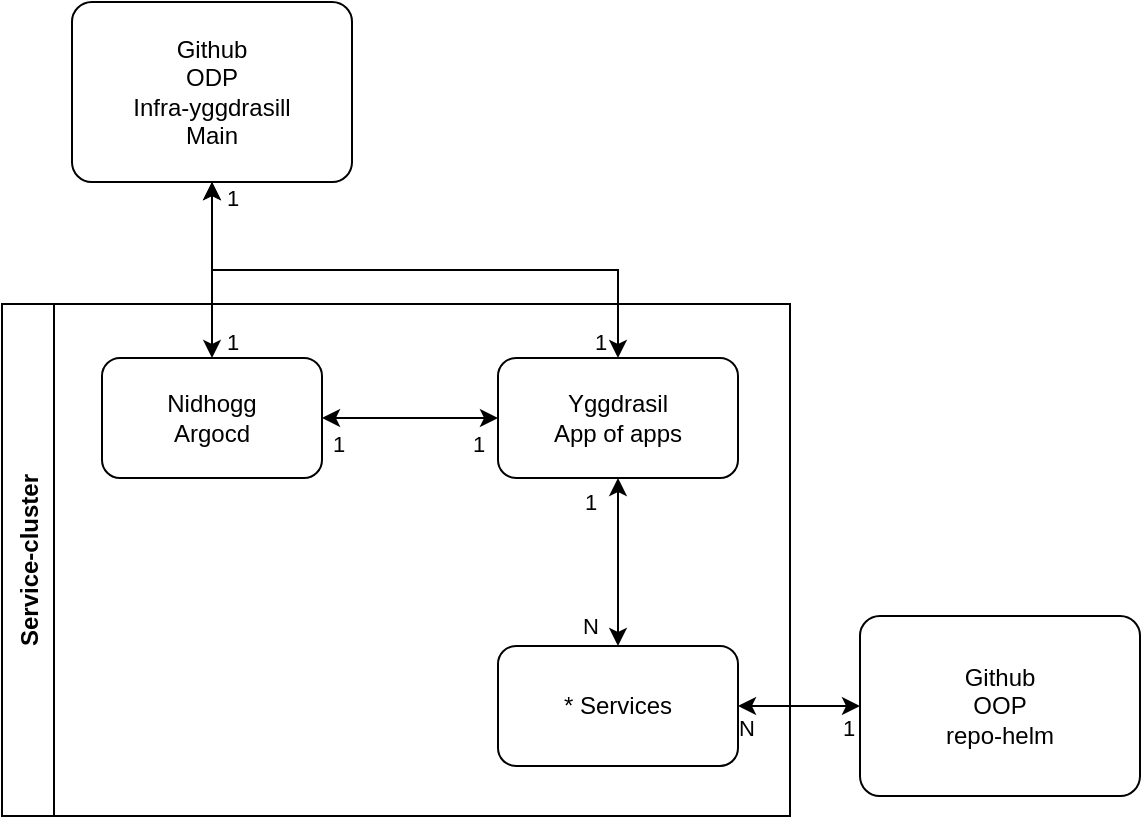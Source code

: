 <mxfile>
    <diagram id="PVtIMFSRZ2d8ftaa-ZnJ" name="Service-cluster">
        <mxGraphModel dx="1231" dy="677" grid="0" gridSize="10" guides="1" tooltips="1" connect="1" arrows="1" fold="1" page="1" pageScale="1" pageWidth="1654" pageHeight="1169" math="0" shadow="0">
            <root>
                <mxCell id="0"/>
                <mxCell id="1" style="locked=1;" parent="0"/>
                <mxCell id="83" value="Service-cluster" style="swimlane;horizontal=0;startSize=26;rounded=0;arcSize=11;" parent="1" vertex="1">
                    <mxGeometry x="126" y="240" width="394" height="256" as="geometry"/>
                </mxCell>
                <mxCell id="22" value="Untitled Layer" style="" parent="0"/>
                <mxCell id="57" style="edgeStyle=orthogonalEdgeStyle;rounded=0;orthogonalLoop=1;jettySize=auto;html=1;exitX=0;exitY=0.5;exitDx=0;exitDy=0;entryX=1;entryY=0.5;entryDx=0;entryDy=0;startArrow=classic;startFill=1;" parent="22" source="23" target="31" edge="1">
                    <mxGeometry relative="1" as="geometry"/>
                </mxCell>
                <mxCell id="77" value="N" style="edgeLabel;html=1;align=center;verticalAlign=middle;resizable=0;points=[];" parent="57" vertex="1" connectable="0">
                    <mxGeometry x="0.83" y="1" relative="1" as="geometry">
                        <mxPoint x="-1" y="10" as="offset"/>
                    </mxGeometry>
                </mxCell>
                <mxCell id="78" value="1" style="edgeLabel;html=1;align=center;verticalAlign=middle;resizable=0;points=[];" parent="57" vertex="1" connectable="0">
                    <mxGeometry x="-0.856" y="-2" relative="1" as="geometry">
                        <mxPoint x="-2" y="13" as="offset"/>
                    </mxGeometry>
                </mxCell>
                <mxCell id="23" value="Github&lt;br&gt;OOP&lt;br&gt;repo-helm" style="rounded=1;whiteSpace=wrap;html=1;arcSize=11;" parent="22" vertex="1">
                    <mxGeometry x="555" y="396" width="140" height="90" as="geometry"/>
                </mxCell>
                <mxCell id="24" value="Github&lt;br&gt;ODP&lt;br&gt;Infra-yggdrasill&lt;br&gt;Main" style="rounded=1;whiteSpace=wrap;html=1;arcSize=11;" parent="22" vertex="1">
                    <mxGeometry x="161" y="89" width="140" height="90" as="geometry"/>
                </mxCell>
                <mxCell id="25" value="Nidhogg&lt;br&gt;Argocd" style="rounded=1;whiteSpace=wrap;html=1;" parent="22" vertex="1">
                    <mxGeometry x="176" y="267" width="110" height="60" as="geometry"/>
                </mxCell>
                <mxCell id="26" style="edgeStyle=orthogonalEdgeStyle;rounded=0;orthogonalLoop=1;jettySize=auto;html=1;exitX=0.5;exitY=1;exitDx=0;exitDy=0;startArrow=classic;startFill=1;" parent="22" source="24" target="25" edge="1">
                    <mxGeometry relative="1" as="geometry"/>
                </mxCell>
                <mxCell id="79" value="1" style="edgeLabel;html=1;align=center;verticalAlign=middle;resizable=0;points=[];" parent="26" vertex="1" connectable="0">
                    <mxGeometry x="0.734" y="2" relative="1" as="geometry">
                        <mxPoint x="8" y="3" as="offset"/>
                    </mxGeometry>
                </mxCell>
                <mxCell id="56" style="edgeStyle=orthogonalEdgeStyle;rounded=0;orthogonalLoop=1;jettySize=auto;html=1;exitX=0.5;exitY=0;exitDx=0;exitDy=0;entryX=0.5;entryY=1;entryDx=0;entryDy=0;startArrow=classic;startFill=1;" parent="22" source="27" target="24" edge="1">
                    <mxGeometry relative="1" as="geometry"/>
                </mxCell>
                <mxCell id="80" value="1" style="edgeLabel;html=1;align=center;verticalAlign=middle;resizable=0;points=[];" parent="56" vertex="1" connectable="0">
                    <mxGeometry x="-0.943" relative="1" as="geometry">
                        <mxPoint x="-9" as="offset"/>
                    </mxGeometry>
                </mxCell>
                <mxCell id="81" value="1" style="edgeLabel;html=1;align=center;verticalAlign=middle;resizable=0;points=[];" parent="56" vertex="1" connectable="0">
                    <mxGeometry x="0.94" y="-2" relative="1" as="geometry">
                        <mxPoint x="8" y="-1" as="offset"/>
                    </mxGeometry>
                </mxCell>
                <mxCell id="27" value="Yggdrasil&lt;br&gt;App of apps" style="rounded=1;whiteSpace=wrap;html=1;" parent="22" vertex="1">
                    <mxGeometry x="374" y="267" width="120" height="60" as="geometry"/>
                </mxCell>
                <mxCell id="28" style="edgeStyle=orthogonalEdgeStyle;rounded=0;orthogonalLoop=1;jettySize=auto;html=1;exitX=1;exitY=0.5;exitDx=0;exitDy=0;entryX=0;entryY=0.5;entryDx=0;entryDy=0;startArrow=classic;startFill=1;" parent="22" source="25" target="27" edge="1">
                    <mxGeometry relative="1" as="geometry"/>
                </mxCell>
                <mxCell id="74" value="1" style="edgeLabel;html=1;align=center;verticalAlign=middle;resizable=0;points=[];" parent="28" vertex="1" connectable="0">
                    <mxGeometry x="-0.825" y="1" relative="1" as="geometry">
                        <mxPoint y="14" as="offset"/>
                    </mxGeometry>
                </mxCell>
                <mxCell id="75" value="1" style="edgeLabel;html=1;align=center;verticalAlign=middle;resizable=0;points=[];" parent="28" vertex="1" connectable="0">
                    <mxGeometry x="0.774" y="2" relative="1" as="geometry">
                        <mxPoint y="15" as="offset"/>
                    </mxGeometry>
                </mxCell>
                <mxCell id="51" style="edgeStyle=orthogonalEdgeStyle;rounded=0;orthogonalLoop=1;jettySize=auto;html=1;exitX=0.5;exitY=0;exitDx=0;exitDy=0;entryX=0.5;entryY=1;entryDx=0;entryDy=0;startArrow=classic;startFill=1;" parent="22" source="31" target="27" edge="1">
                    <mxGeometry relative="1" as="geometry">
                        <Array as="points"/>
                    </mxGeometry>
                </mxCell>
                <mxCell id="52" value="1" style="edgeLabel;html=1;align=center;verticalAlign=middle;resizable=0;points=[];" parent="51" vertex="1" connectable="0">
                    <mxGeometry x="0.747" y="2" relative="1" as="geometry">
                        <mxPoint x="-12" y="1" as="offset"/>
                    </mxGeometry>
                </mxCell>
                <mxCell id="53" value="N" style="edgeLabel;html=1;align=center;verticalAlign=middle;resizable=0;points=[];" parent="51" vertex="1" connectable="0">
                    <mxGeometry x="-0.868" y="-1" relative="1" as="geometry">
                        <mxPoint x="-15" y="-5" as="offset"/>
                    </mxGeometry>
                </mxCell>
                <mxCell id="31" value="* Services" style="rounded=1;whiteSpace=wrap;html=1;" parent="22" vertex="1">
                    <mxGeometry x="374" y="411" width="120" height="60" as="geometry"/>
                </mxCell>
            </root>
        </mxGraphModel>
    </diagram>
    <diagram name="Environment-cluster" id="_vx1tRXI8x21z-NarlQq">
        <mxGraphModel dx="1197" dy="677" grid="0" gridSize="10" guides="1" tooltips="1" connect="1" arrows="1" fold="1" page="1" pageScale="1" pageWidth="1654" pageHeight="1169" background="none" math="0" shadow="0">
            <root>
                <mxCell id="Ke6LJ-1d-b8HfqptMPUt-0"/>
                <mxCell id="Ke6LJ-1d-b8HfqptMPUt-1" style="locked=1;" parent="Ke6LJ-1d-b8HfqptMPUt-0"/>
                <mxCell id="Ke6LJ-1d-b8HfqptMPUt-2" value="Service-cluster" style="swimlane;horizontal=0;startSize=26;rounded=0;arcSize=11;" parent="Ke6LJ-1d-b8HfqptMPUt-1" vertex="1">
                    <mxGeometry x="545" y="212" width="405" height="221" as="geometry"/>
                </mxCell>
                <mxCell id="cOrPOYBAf4j3ii7hYCuP-1" value="Environment-cluster" style="swimlane;horizontal=0;" parent="Ke6LJ-1d-b8HfqptMPUt-1" vertex="1">
                    <mxGeometry x="545" y="569" width="600" height="407" as="geometry"/>
                </mxCell>
                <mxCell id="cOrPOYBAf4j3ii7hYCuP-4" value="Github" style="swimlane;horizontal=0;" parent="Ke6LJ-1d-b8HfqptMPUt-1" vertex="1">
                    <mxGeometry x="48" y="326" width="257" height="382" as="geometry"/>
                </mxCell>
                <mxCell id="Ke6LJ-1d-b8HfqptMPUt-3" value="service-cluster" style="locked=1;" parent="Ke6LJ-1d-b8HfqptMPUt-0"/>
                <mxCell id="cOrPOYBAf4j3ii7hYCuP-14" style="edgeStyle=orthogonalEdgeStyle;rounded=0;orthogonalLoop=1;jettySize=auto;html=1;exitX=0;exitY=0.5;exitDx=0;exitDy=0;entryX=1;entryY=0.5;entryDx=0;entryDy=0;startArrow=classic;startFill=1;" parent="Ke6LJ-1d-b8HfqptMPUt-3" source="Ke6LJ-1d-b8HfqptMPUt-9" target="cOrPOYBAf4j3ii7hYCuP-6" edge="1">
                    <mxGeometry relative="1" as="geometry">
                        <Array as="points">
                            <mxPoint x="358" y="372"/>
                            <mxPoint x="358" y="430"/>
                        </Array>
                    </mxGeometry>
                </mxCell>
                <mxCell id="Ke6LJ-1d-b8HfqptMPUt-9" value="Nidhogg&lt;br&gt;Argocd" style="rounded=1;whiteSpace=wrap;html=1;" parent="Ke6LJ-1d-b8HfqptMPUt-3" vertex="1">
                    <mxGeometry x="630" y="342" width="110" height="60" as="geometry"/>
                </mxCell>
                <mxCell id="Ke6LJ-1d-b8HfqptMPUt-15" value="Yggdrasil&lt;br&gt;App of apps" style="rounded=1;whiteSpace=wrap;html=1;" parent="Ke6LJ-1d-b8HfqptMPUt-3" vertex="1">
                    <mxGeometry x="789" y="342" width="120" height="60" as="geometry"/>
                </mxCell>
                <mxCell id="Ke6LJ-1d-b8HfqptMPUt-16" style="edgeStyle=orthogonalEdgeStyle;rounded=0;orthogonalLoop=1;jettySize=auto;html=1;exitX=1;exitY=0.5;exitDx=0;exitDy=0;entryX=0;entryY=0.5;entryDx=0;entryDy=0;startArrow=classic;startFill=1;" parent="Ke6LJ-1d-b8HfqptMPUt-3" source="Ke6LJ-1d-b8HfqptMPUt-9" target="Ke6LJ-1d-b8HfqptMPUt-15" edge="1">
                    <mxGeometry relative="1" as="geometry"/>
                </mxCell>
                <mxCell id="Ke6LJ-1d-b8HfqptMPUt-17" value="N" style="edgeLabel;html=1;align=center;verticalAlign=middle;resizable=0;points=[];" parent="Ke6LJ-1d-b8HfqptMPUt-16" vertex="1" connectable="0">
                    <mxGeometry x="-0.825" y="1" relative="1" as="geometry">
                        <mxPoint x="2" y="12" as="offset"/>
                    </mxGeometry>
                </mxCell>
                <mxCell id="Ke6LJ-1d-b8HfqptMPUt-18" value="1" style="edgeLabel;html=1;align=center;verticalAlign=middle;resizable=0;points=[];" parent="Ke6LJ-1d-b8HfqptMPUt-16" vertex="1" connectable="0">
                    <mxGeometry x="0.774" y="2" relative="1" as="geometry">
                        <mxPoint x="-1" y="14" as="offset"/>
                    </mxGeometry>
                </mxCell>
                <mxCell id="cOrPOYBAf4j3ii7hYCuP-15" style="edgeStyle=orthogonalEdgeStyle;rounded=0;orthogonalLoop=1;jettySize=auto;html=1;exitX=0;exitY=0.5;exitDx=0;exitDy=0;entryX=1;entryY=0.5;entryDx=0;entryDy=0;startArrow=classic;startFill=1;" parent="Ke6LJ-1d-b8HfqptMPUt-3" source="Ke6LJ-1d-b8HfqptMPUt-22" target="cOrPOYBAf4j3ii7hYCuP-5" edge="1">
                    <mxGeometry relative="1" as="geometry">
                        <Array as="points">
                            <mxPoint x="494" y="281"/>
                            <mxPoint x="494" y="597"/>
                        </Array>
                    </mxGeometry>
                </mxCell>
                <mxCell id="Ke6LJ-1d-b8HfqptMPUt-22" value="* Services" style="rounded=1;whiteSpace=wrap;html=1;" parent="Ke6LJ-1d-b8HfqptMPUt-3" vertex="1">
                    <mxGeometry x="630" y="251" width="110" height="60" as="geometry"/>
                </mxCell>
                <mxCell id="cOrPOYBAf4j3ii7hYCuP-17" style="edgeStyle=orthogonalEdgeStyle;rounded=0;orthogonalLoop=1;jettySize=auto;html=1;exitX=1;exitY=0.5;exitDx=0;exitDy=0;entryX=0.5;entryY=0;entryDx=0;entryDy=0;startArrow=classic;startFill=1;" parent="Ke6LJ-1d-b8HfqptMPUt-3" source="Ke6LJ-1d-b8HfqptMPUt-22" target="Ke6LJ-1d-b8HfqptMPUt-15" edge="1">
                    <mxGeometry relative="1" as="geometry">
                        <Array as="points"/>
                        <mxPoint x="722" y="324" as="sourcePoint"/>
                        <mxPoint x="907" y="265" as="targetPoint"/>
                    </mxGeometry>
                </mxCell>
                <mxCell id="cOrPOYBAf4j3ii7hYCuP-18" value="1" style="edgeLabel;html=1;align=center;verticalAlign=middle;resizable=0;points=[];" parent="cOrPOYBAf4j3ii7hYCuP-17" vertex="1" connectable="0">
                    <mxGeometry x="0.747" y="2" relative="1" as="geometry">
                        <mxPoint x="9" y="10" as="offset"/>
                    </mxGeometry>
                </mxCell>
                <mxCell id="cOrPOYBAf4j3ii7hYCuP-19" value="N" style="edgeLabel;html=1;align=center;verticalAlign=middle;resizable=0;points=[];" parent="cOrPOYBAf4j3ii7hYCuP-17" vertex="1" connectable="0">
                    <mxGeometry x="-0.868" y="-1" relative="1" as="geometry">
                        <mxPoint x="-5" y="9" as="offset"/>
                    </mxGeometry>
                </mxCell>
                <mxCell id="cOrPOYBAf4j3ii7hYCuP-2" value="github" style="locked=1;" parent="Ke6LJ-1d-b8HfqptMPUt-0"/>
                <mxCell id="cOrPOYBAf4j3ii7hYCuP-5" value="Github&lt;br&gt;OOP&lt;br&gt;Repo-helm" style="rounded=1;whiteSpace=wrap;html=1;arcSize=11;" parent="cOrPOYBAf4j3ii7hYCuP-2" vertex="1">
                    <mxGeometry x="120" y="552" width="140" height="90" as="geometry"/>
                </mxCell>
                <mxCell id="cOrPOYBAf4j3ii7hYCuP-6" value="Github&lt;br&gt;ODP&lt;br&gt;Infra-yggdrasill&lt;br&gt;Main" style="rounded=1;whiteSpace=wrap;html=1;arcSize=11;" parent="cOrPOYBAf4j3ii7hYCuP-2" vertex="1">
                    <mxGeometry x="118" y="385" width="140" height="90" as="geometry"/>
                </mxCell>
                <mxCell id="cOrPOYBAf4j3ii7hYCuP-25" value="Environment-cluster" style="" parent="Ke6LJ-1d-b8HfqptMPUt-0"/>
                <mxCell id="cOrPOYBAf4j3ii7hYCuP-27" style="edgeStyle=orthogonalEdgeStyle;rounded=0;orthogonalLoop=1;jettySize=auto;html=1;exitX=0.5;exitY=0;exitDx=0;exitDy=0;entryX=0.5;entryY=1;entryDx=0;entryDy=0;startArrow=classic;startFill=1;" parent="cOrPOYBAf4j3ii7hYCuP-25" source="cOrPOYBAf4j3ii7hYCuP-26" target="Ke6LJ-1d-b8HfqptMPUt-15" edge="1">
                    <mxGeometry relative="1" as="geometry"/>
                </mxCell>
                <mxCell id="cOrPOYBAf4j3ii7hYCuP-3" value="N" style="edgeLabel;html=1;align=center;verticalAlign=middle;resizable=0;points=[];" vertex="1" connectable="0" parent="cOrPOYBAf4j3ii7hYCuP-27">
                    <mxGeometry x="0.902" y="-1" relative="1" as="geometry">
                        <mxPoint x="14" as="offset"/>
                    </mxGeometry>
                </mxCell>
                <mxCell id="cOrPOYBAf4j3ii7hYCuP-7" value="1" style="edgeLabel;html=1;align=center;verticalAlign=middle;resizable=0;points=[];" vertex="1" connectable="0" parent="cOrPOYBAf4j3ii7hYCuP-27">
                    <mxGeometry x="-0.934" relative="1" as="geometry">
                        <mxPoint x="15" as="offset"/>
                    </mxGeometry>
                </mxCell>
                <mxCell id="cOrPOYBAf4j3ii7hYCuP-26" value="Yggdrasil&lt;br&gt;App of apps" style="rounded=1;whiteSpace=wrap;html=1;" parent="cOrPOYBAf4j3ii7hYCuP-25" vertex="1">
                    <mxGeometry x="630" y="609" width="110" height="60" as="geometry"/>
                </mxCell>
            </root>
        </mxGraphModel>
    </diagram>
    <diagram id="zLysUk2TFDXjCqPmHFiL" name="Yggdrasil">
        <mxGraphModel dx="1231" dy="677" grid="1" gridSize="10" guides="1" tooltips="1" connect="1" arrows="1" fold="1" page="1" pageScale="1" pageWidth="1654" pageHeight="1169" math="0" shadow="0">
            <root>
                <mxCell id="-FZWjLYzuK2Z7sMCpY_u-0"/>
                <mxCell id="-FZWjLYzuK2Z7sMCpY_u-1" style="locked=1;" parent="-FZWjLYzuK2Z7sMCpY_u-0"/>
                <mxCell id="-FZWjLYzuK2Z7sMCpY_u-5" value="Yggdrasil" style="swimlane;startSize=40;" parent="-FZWjLYzuK2Z7sMCpY_u-1" vertex="1">
                    <mxGeometry x="20" y="20" width="1600" height="980" as="geometry"/>
                </mxCell>
                <mxCell id="-FZWjLYzuK2Z7sMCpY_u-112" value="Application" style="swimlane;" parent="-FZWjLYzuK2Z7sMCpY_u-5" vertex="1">
                    <mxGeometry x="40" y="255" width="720" height="620" as="geometry"/>
                </mxCell>
                <mxCell id="-FZWjLYzuK2Z7sMCpY_u-29" value="Untitled Layer" style="" parent="-FZWjLYzuK2Z7sMCpY_u-0"/>
                <mxCell id="-FZWjLYzuK2Z7sMCpY_u-30" value="Config.yaml" style="swimlane;fontStyle=0;childLayout=stackLayout;horizontal=1;startSize=26;horizontalStack=0;resizeParent=1;resizeParentMax=0;resizeLast=0;collapsible=1;marginBottom=0;" parent="-FZWjLYzuK2Z7sMCpY_u-29" vertex="1">
                    <mxGeometry x="820" y="90" width="250" height="156" as="geometry">
                        <mxRectangle x="270" y="70" width="100" height="26" as="alternateBounds"/>
                    </mxGeometry>
                </mxCell>
                <mxCell id="-FZWjLYzuK2Z7sMCpY_u-31" value="Name&#10;" style="text;strokeColor=none;fillColor=none;align=left;verticalAlign=top;spacingLeft=4;spacingRight=4;overflow=hidden;rotatable=0;points=[[0,0.5],[1,0.5]];portConstraint=eastwest;" parent="-FZWjLYzuK2Z7sMCpY_u-30" vertex="1">
                    <mxGeometry y="26" width="250" height="26" as="geometry"/>
                </mxCell>
                <mxCell id="-FZWjLYzuK2Z7sMCpY_u-32" value="Namespace" style="text;strokeColor=none;fillColor=none;align=left;verticalAlign=top;spacingLeft=4;spacingRight=4;overflow=hidden;rotatable=0;points=[[0,0.5],[1,0.5]];portConstraint=eastwest;" parent="-FZWjLYzuK2Z7sMCpY_u-30" vertex="1">
                    <mxGeometry y="52" width="250" height="26" as="geometry"/>
                </mxCell>
                <mxCell id="-FZWjLYzuK2Z7sMCpY_u-33" value="Description" style="text;strokeColor=none;fillColor=none;align=left;verticalAlign=top;spacingLeft=4;spacingRight=4;overflow=hidden;rotatable=0;points=[[0,0.5],[1,0.5]];portConstraint=eastwest;" parent="-FZWjLYzuK2Z7sMCpY_u-30" vertex="1">
                    <mxGeometry y="78" width="250" height="26" as="geometry"/>
                </mxCell>
                <mxCell id="-FZWjLYzuK2Z7sMCpY_u-34" value="Project" style="text;strokeColor=none;fillColor=none;align=left;verticalAlign=top;spacingLeft=4;spacingRight=4;overflow=hidden;rotatable=0;points=[[0,0.5],[1,0.5]];portConstraint=eastwest;" parent="-FZWjLYzuK2Z7sMCpY_u-30" vertex="1">
                    <mxGeometry y="104" width="250" height="26" as="geometry"/>
                </mxCell>
                <mxCell id="-FZWjLYzuK2Z7sMCpY_u-35" value="Apps: List&lt;Application&gt;" style="text;strokeColor=none;fillColor=none;align=left;verticalAlign=top;spacingLeft=4;spacingRight=4;overflow=hidden;rotatable=0;points=[[0,0.5],[1,0.5]];portConstraint=eastwest;" parent="-FZWjLYzuK2Z7sMCpY_u-30" vertex="1">
                    <mxGeometry y="130" width="250" height="26" as="geometry"/>
                </mxCell>
                <mxCell id="-FZWjLYzuK2Z7sMCpY_u-36" value="Application" style="swimlane;fontStyle=0;childLayout=stackLayout;horizontal=1;startSize=26;horizontalStack=0;resizeParent=1;resizeParentMax=0;resizeLast=0;collapsible=1;marginBottom=0;" parent="-FZWjLYzuK2Z7sMCpY_u-29" vertex="1">
                    <mxGeometry x="240" y="380" width="200" height="104" as="geometry"/>
                </mxCell>
                <mxCell id="-FZWjLYzuK2Z7sMCpY_u-37" value="Name" style="text;strokeColor=none;fillColor=none;align=left;verticalAlign=top;spacingLeft=4;spacingRight=4;overflow=hidden;rotatable=0;points=[[0,0.5],[1,0.5]];portConstraint=eastwest;" parent="-FZWjLYzuK2Z7sMCpY_u-36" vertex="1">
                    <mxGeometry y="26" width="200" height="26" as="geometry"/>
                </mxCell>
                <mxCell id="-FZWjLYzuK2Z7sMCpY_u-38" value="Source: Obj&lt;Source&gt;" style="text;strokeColor=none;fillColor=none;align=left;verticalAlign=top;spacingLeft=4;spacingRight=4;overflow=hidden;rotatable=0;points=[[0,0.5],[1,0.5]];portConstraint=eastwest;" parent="-FZWjLYzuK2Z7sMCpY_u-36" vertex="1">
                    <mxGeometry y="52" width="200" height="26" as="geometry"/>
                </mxCell>
                <mxCell id="-FZWjLYzuK2Z7sMCpY_u-43" value="ingressRoute: Obj&lt;IngressRoute&gt;" style="text;strokeColor=none;fillColor=none;align=left;verticalAlign=top;spacingLeft=4;spacingRight=4;overflow=hidden;rotatable=0;points=[[0,0.5],[1,0.5]];portConstraint=eastwest;" parent="-FZWjLYzuK2Z7sMCpY_u-36" vertex="1">
                    <mxGeometry y="78" width="200" height="26" as="geometry"/>
                </mxCell>
                <mxCell id="-FZWjLYzuK2Z7sMCpY_u-40" style="edgeStyle=orthogonalEdgeStyle;rounded=0;orthogonalLoop=1;jettySize=auto;html=1;exitX=0;exitY=0.5;exitDx=0;exitDy=0;entryX=0.5;entryY=0;entryDx=0;entryDy=0;startArrow=none;startFill=0;" parent="-FZWjLYzuK2Z7sMCpY_u-29" source="-FZWjLYzuK2Z7sMCpY_u-35" target="-FZWjLYzuK2Z7sMCpY_u-36" edge="1">
                    <mxGeometry relative="1" as="geometry"/>
                </mxCell>
                <mxCell id="-FZWjLYzuK2Z7sMCpY_u-41" value="1" style="edgeLabel;html=1;align=center;verticalAlign=middle;resizable=0;points=[];" parent="-FZWjLYzuK2Z7sMCpY_u-40" vertex="1" connectable="0">
                    <mxGeometry x="-0.922" relative="1" as="geometry">
                        <mxPoint as="offset"/>
                    </mxGeometry>
                </mxCell>
                <mxCell id="-FZWjLYzuK2Z7sMCpY_u-42" value="N" style="edgeLabel;html=1;align=center;verticalAlign=middle;resizable=0;points=[];" parent="-FZWjLYzuK2Z7sMCpY_u-40" vertex="1" connectable="0">
                    <mxGeometry x="0.917" relative="1" as="geometry">
                        <mxPoint x="10" y="-2" as="offset"/>
                    </mxGeometry>
                </mxCell>
                <mxCell id="-FZWjLYzuK2Z7sMCpY_u-44" value="Source" style="swimlane;fontStyle=0;childLayout=stackLayout;horizontal=1;startSize=26;horizontalStack=0;resizeParent=1;resizeParentMax=0;resizeLast=0;collapsible=1;marginBottom=0;" parent="-FZWjLYzuK2Z7sMCpY_u-29" vertex="1">
                    <mxGeometry x="90" y="432" width="110" height="156" as="geometry"/>
                </mxCell>
                <mxCell id="-FZWjLYzuK2Z7sMCpY_u-45" value="RepoURL" style="text;strokeColor=none;fillColor=none;align=left;verticalAlign=top;spacingLeft=4;spacingRight=4;overflow=hidden;rotatable=0;points=[[0,0.5],[1,0.5]];portConstraint=eastwest;" parent="-FZWjLYzuK2Z7sMCpY_u-44" vertex="1">
                    <mxGeometry y="26" width="110" height="26" as="geometry"/>
                </mxCell>
                <mxCell id="-FZWjLYzuK2Z7sMCpY_u-46" value="TargetRevision" style="text;strokeColor=none;fillColor=none;align=left;verticalAlign=top;spacingLeft=4;spacingRight=4;overflow=hidden;rotatable=0;points=[[0,0.5],[1,0.5]];portConstraint=eastwest;" parent="-FZWjLYzuK2Z7sMCpY_u-44" vertex="1">
                    <mxGeometry y="52" width="110" height="26" as="geometry"/>
                </mxCell>
                <mxCell id="-FZWjLYzuK2Z7sMCpY_u-47" value="Path" style="text;strokeColor=none;fillColor=none;align=left;verticalAlign=top;spacingLeft=4;spacingRight=4;overflow=hidden;rotatable=0;points=[[0,0.5],[1,0.5]];portConstraint=eastwest;" parent="-FZWjLYzuK2Z7sMCpY_u-44" vertex="1">
                    <mxGeometry y="78" width="110" height="26" as="geometry"/>
                </mxCell>
                <mxCell id="-FZWjLYzuK2Z7sMCpY_u-49" value="Chart" style="text;strokeColor=none;fillColor=none;align=left;verticalAlign=top;spacingLeft=4;spacingRight=4;overflow=hidden;rotatable=0;points=[[0,0.5],[1,0.5]];portConstraint=eastwest;" parent="-FZWjLYzuK2Z7sMCpY_u-44" vertex="1">
                    <mxGeometry y="104" width="110" height="26" as="geometry"/>
                </mxCell>
                <mxCell id="-FZWjLYzuK2Z7sMCpY_u-48" value="ValuesFile" style="text;strokeColor=none;fillColor=none;align=left;verticalAlign=top;spacingLeft=4;spacingRight=4;overflow=hidden;rotatable=0;points=[[0,0.5],[1,0.5]];portConstraint=eastwest;" parent="-FZWjLYzuK2Z7sMCpY_u-44" vertex="1">
                    <mxGeometry y="130" width="110" height="26" as="geometry"/>
                </mxCell>
                <mxCell id="-FZWjLYzuK2Z7sMCpY_u-51" style="edgeStyle=orthogonalEdgeStyle;rounded=0;orthogonalLoop=1;jettySize=auto;html=1;exitX=0;exitY=0.5;exitDx=0;exitDy=0;entryX=1.012;entryY=0.088;entryDx=0;entryDy=0;startArrow=none;startFill=0;entryPerimeter=0;" parent="-FZWjLYzuK2Z7sMCpY_u-29" source="-FZWjLYzuK2Z7sMCpY_u-38" target="-FZWjLYzuK2Z7sMCpY_u-44" edge="1">
                    <mxGeometry relative="1" as="geometry"/>
                </mxCell>
                <mxCell id="-FZWjLYzuK2Z7sMCpY_u-52" value="1" style="edgeLabel;html=1;align=center;verticalAlign=middle;resizable=0;points=[];" parent="-FZWjLYzuK2Z7sMCpY_u-51" vertex="1" connectable="0">
                    <mxGeometry x="-0.934" y="1" relative="1" as="geometry">
                        <mxPoint as="offset"/>
                    </mxGeometry>
                </mxCell>
                <mxCell id="-FZWjLYzuK2Z7sMCpY_u-53" value="1" style="edgeLabel;html=1;align=center;verticalAlign=middle;resizable=0;points=[];" parent="-FZWjLYzuK2Z7sMCpY_u-51" vertex="1" connectable="0">
                    <mxGeometry x="0.808" relative="1" as="geometry">
                        <mxPoint as="offset"/>
                    </mxGeometry>
                </mxCell>
                <mxCell id="-FZWjLYzuK2Z7sMCpY_u-54" value="IngressRoute" style="swimlane;fontStyle=0;childLayout=stackLayout;horizontal=1;startSize=26;horizontalStack=0;resizeParent=1;resizeParentMax=0;resizeLast=0;collapsible=1;marginBottom=0;" parent="-FZWjLYzuK2Z7sMCpY_u-29" vertex="1">
                    <mxGeometry x="280" y="626.86" width="210" height="156" as="geometry"/>
                </mxCell>
                <mxCell id="-FZWjLYzuK2Z7sMCpY_u-55" value="entryPoints: List&lt;String&gt;" style="text;strokeColor=none;fillColor=none;align=left;verticalAlign=top;spacingLeft=4;spacingRight=4;overflow=hidden;rotatable=0;points=[[0,0.5],[1,0.5]];portConstraint=eastwest;" parent="-FZWjLYzuK2Z7sMCpY_u-54" vertex="1">
                    <mxGeometry y="26" width="210" height="26" as="geometry"/>
                </mxCell>
                <mxCell id="-FZWjLYzuK2Z7sMCpY_u-56" value="host: String" style="text;strokeColor=none;fillColor=none;align=left;verticalAlign=top;spacingLeft=4;spacingRight=4;overflow=hidden;rotatable=0;points=[[0,0.5],[1,0.5]];portConstraint=eastwest;" parent="-FZWjLYzuK2Z7sMCpY_u-54" vertex="1">
                    <mxGeometry y="52" width="210" height="26" as="geometry"/>
                </mxCell>
                <mxCell id="-FZWjLYzuK2Z7sMCpY_u-57" value="routes: List&lt;Rule&gt;" style="text;strokeColor=none;fillColor=none;align=left;verticalAlign=top;spacingLeft=4;spacingRight=4;overflow=hidden;rotatable=0;points=[[0,0.5],[1,0.5]];portConstraint=eastwest;" parent="-FZWjLYzuK2Z7sMCpY_u-54" vertex="1">
                    <mxGeometry y="78" width="210" height="26" as="geometry"/>
                </mxCell>
                <mxCell id="-FZWjLYzuK2Z7sMCpY_u-58" value="middlewares: List&lt;Middleware&gt;" style="text;strokeColor=none;fillColor=none;align=left;verticalAlign=top;spacingLeft=4;spacingRight=4;overflow=hidden;rotatable=0;points=[[0,0.5],[1,0.5]];portConstraint=eastwest;" parent="-FZWjLYzuK2Z7sMCpY_u-54" vertex="1">
                    <mxGeometry y="104" width="210" height="26" as="geometry"/>
                </mxCell>
                <mxCell id="-FZWjLYzuK2Z7sMCpY_u-59" value="certificate: Obj&lt;Certificate&gt;" style="text;strokeColor=none;fillColor=none;align=left;verticalAlign=top;spacingLeft=4;spacingRight=4;overflow=hidden;rotatable=0;points=[[0,0.5],[1,0.5]];portConstraint=eastwest;" parent="-FZWjLYzuK2Z7sMCpY_u-54" vertex="1">
                    <mxGeometry y="130" width="210" height="26" as="geometry"/>
                </mxCell>
                <mxCell id="-FZWjLYzuK2Z7sMCpY_u-60" style="edgeStyle=orthogonalEdgeStyle;rounded=0;orthogonalLoop=1;jettySize=auto;html=1;exitX=1;exitY=0.5;exitDx=0;exitDy=0;entryX=0.5;entryY=0;entryDx=0;entryDy=0;startArrow=none;startFill=0;" parent="-FZWjLYzuK2Z7sMCpY_u-29" source="-FZWjLYzuK2Z7sMCpY_u-43" target="-FZWjLYzuK2Z7sMCpY_u-54" edge="1">
                    <mxGeometry relative="1" as="geometry"/>
                </mxCell>
                <mxCell id="-FZWjLYzuK2Z7sMCpY_u-61" value="1" style="edgeLabel;html=1;align=center;verticalAlign=middle;resizable=0;points=[];" parent="-FZWjLYzuK2Z7sMCpY_u-60" vertex="1" connectable="0">
                    <mxGeometry x="-0.881" y="-1" relative="1" as="geometry">
                        <mxPoint as="offset"/>
                    </mxGeometry>
                </mxCell>
                <mxCell id="-FZWjLYzuK2Z7sMCpY_u-62" value="1" style="edgeLabel;html=1;align=center;verticalAlign=middle;resizable=0;points=[];" parent="-FZWjLYzuK2Z7sMCpY_u-60" vertex="1" connectable="0">
                    <mxGeometry x="0.851" y="2" relative="1" as="geometry">
                        <mxPoint x="3" as="offset"/>
                    </mxGeometry>
                </mxCell>
                <mxCell id="-FZWjLYzuK2Z7sMCpY_u-63" value="Certificate" style="swimlane;fontStyle=0;childLayout=stackLayout;horizontal=1;startSize=26;horizontalStack=0;resizeParent=1;resizeParentMax=0;resizeLast=0;collapsible=1;marginBottom=0;" parent="-FZWjLYzuK2Z7sMCpY_u-29" vertex="1">
                    <mxGeometry x="105" y="756.86" width="110" height="52" as="geometry"/>
                </mxCell>
                <mxCell id="-FZWjLYzuK2Z7sMCpY_u-64" value="enabled: Bool" style="text;strokeColor=none;fillColor=none;align=left;verticalAlign=top;spacingLeft=4;spacingRight=4;overflow=hidden;rotatable=0;points=[[0,0.5],[1,0.5]];portConstraint=eastwest;" parent="-FZWjLYzuK2Z7sMCpY_u-63" vertex="1">
                    <mxGeometry y="26" width="110" height="26" as="geometry"/>
                </mxCell>
                <mxCell id="-FZWjLYzuK2Z7sMCpY_u-70" style="edgeStyle=orthogonalEdgeStyle;rounded=0;orthogonalLoop=1;jettySize=auto;html=1;exitX=0;exitY=0.5;exitDx=0;exitDy=0;entryX=1;entryY=0.25;entryDx=0;entryDy=0;startArrow=none;startFill=0;" parent="-FZWjLYzuK2Z7sMCpY_u-29" source="-FZWjLYzuK2Z7sMCpY_u-59" target="-FZWjLYzuK2Z7sMCpY_u-63" edge="1">
                    <mxGeometry relative="1" as="geometry"/>
                </mxCell>
                <mxCell id="-FZWjLYzuK2Z7sMCpY_u-104" value="1" style="edgeLabel;html=1;align=center;verticalAlign=middle;resizable=0;points=[];" parent="-FZWjLYzuK2Z7sMCpY_u-70" vertex="1" connectable="0">
                    <mxGeometry x="0.656" y="-1" relative="1" as="geometry">
                        <mxPoint y="14" as="offset"/>
                    </mxGeometry>
                </mxCell>
                <mxCell id="-FZWjLYzuK2Z7sMCpY_u-71" value="Middleware" style="swimlane;fontStyle=0;childLayout=stackLayout;horizontal=1;startSize=26;horizontalStack=0;resizeParent=1;resizeParentMax=0;resizeLast=0;collapsible=1;marginBottom=0;" parent="-FZWjLYzuK2Z7sMCpY_u-29" vertex="1">
                    <mxGeometry x="90" y="665.86" width="140" height="78" as="geometry"/>
                </mxCell>
                <mxCell id="-FZWjLYzuK2Z7sMCpY_u-72" value="name: String" style="text;strokeColor=none;fillColor=none;align=left;verticalAlign=top;spacingLeft=4;spacingRight=4;overflow=hidden;rotatable=0;points=[[0,0.5],[1,0.5]];portConstraint=eastwest;" parent="-FZWjLYzuK2Z7sMCpY_u-71" vertex="1">
                    <mxGeometry y="26" width="140" height="26" as="geometry"/>
                </mxCell>
                <mxCell id="-FZWjLYzuK2Z7sMCpY_u-73" value="spec: Obj&lt;IMiddleware&gt;" style="text;strokeColor=none;fillColor=none;align=left;verticalAlign=top;spacingLeft=4;spacingRight=4;overflow=hidden;rotatable=0;points=[[0,0.5],[1,0.5]];portConstraint=eastwest;" parent="-FZWjLYzuK2Z7sMCpY_u-71" vertex="1">
                    <mxGeometry y="52" width="140" height="26" as="geometry"/>
                </mxCell>
                <mxCell id="-FZWjLYzuK2Z7sMCpY_u-78" value="Rule" style="swimlane;fontStyle=0;childLayout=stackLayout;horizontal=1;startSize=26;horizontalStack=0;resizeParent=1;resizeParentMax=0;resizeLast=0;collapsible=1;marginBottom=0;" parent="-FZWjLYzuK2Z7sMCpY_u-29" vertex="1">
                    <mxGeometry x="530" y="620" width="200" height="130" as="geometry"/>
                </mxCell>
                <mxCell id="-FZWjLYzuK2Z7sMCpY_u-79" value="kind: Rule" style="text;strokeColor=none;fillColor=none;align=left;verticalAlign=top;spacingLeft=4;spacingRight=4;overflow=hidden;rotatable=0;points=[[0,0.5],[1,0.5]];portConstraint=eastwest;" parent="-FZWjLYzuK2Z7sMCpY_u-78" vertex="1">
                    <mxGeometry y="26" width="200" height="26" as="geometry"/>
                </mxCell>
                <mxCell id="-FZWjLYzuK2Z7sMCpY_u-80" value="match: String" style="text;strokeColor=none;fillColor=none;align=left;verticalAlign=top;spacingLeft=4;spacingRight=4;overflow=hidden;rotatable=0;points=[[0,0.5],[1,0.5]];portConstraint=eastwest;" parent="-FZWjLYzuK2Z7sMCpY_u-78" vertex="1">
                    <mxGeometry y="52" width="200" height="26" as="geometry"/>
                </mxCell>
                <mxCell id="-FZWjLYzuK2Z7sMCpY_u-81" value="service: List&lt;Service&gt;" style="text;strokeColor=none;fillColor=none;align=left;verticalAlign=top;spacingLeft=4;spacingRight=4;overflow=hidden;rotatable=0;points=[[0,0.5],[1,0.5]];portConstraint=eastwest;" parent="-FZWjLYzuK2Z7sMCpY_u-78" vertex="1">
                    <mxGeometry y="78" width="200" height="26" as="geometry"/>
                </mxCell>
                <mxCell id="-FZWjLYzuK2Z7sMCpY_u-82" value="middelware: List&lt;MiddlewareRef&gt;" style="text;strokeColor=none;fillColor=none;align=left;verticalAlign=top;spacingLeft=4;spacingRight=4;overflow=hidden;rotatable=0;points=[[0,0.5],[1,0.5]];portConstraint=eastwest;" parent="-FZWjLYzuK2Z7sMCpY_u-78" vertex="1">
                    <mxGeometry y="104" width="200" height="26" as="geometry"/>
                </mxCell>
                <mxCell id="-FZWjLYzuK2Z7sMCpY_u-86" style="edgeStyle=orthogonalEdgeStyle;rounded=0;orthogonalLoop=1;jettySize=auto;html=1;exitX=0;exitY=0.5;exitDx=0;exitDy=0;entryX=0.994;entryY=0.16;entryDx=0;entryDy=0;entryPerimeter=0;startArrow=none;startFill=0;" parent="-FZWjLYzuK2Z7sMCpY_u-29" source="-FZWjLYzuK2Z7sMCpY_u-58" target="-FZWjLYzuK2Z7sMCpY_u-71" edge="1">
                    <mxGeometry relative="1" as="geometry"/>
                </mxCell>
                <mxCell id="-FZWjLYzuK2Z7sMCpY_u-102" value="N" style="edgeLabel;html=1;align=center;verticalAlign=middle;resizable=0;points=[];" parent="-FZWjLYzuK2Z7sMCpY_u-86" vertex="1" connectable="0">
                    <mxGeometry x="0.882" relative="1" as="geometry">
                        <mxPoint x="4" y="-12" as="offset"/>
                    </mxGeometry>
                </mxCell>
                <mxCell id="-FZWjLYzuK2Z7sMCpY_u-103" value="Text" style="edgeLabel;html=1;align=center;verticalAlign=middle;resizable=0;points=[];" parent="-FZWjLYzuK2Z7sMCpY_u-86" vertex="1" connectable="0">
                    <mxGeometry x="-0.876" relative="1" as="geometry">
                        <mxPoint as="offset"/>
                    </mxGeometry>
                </mxCell>
                <mxCell id="-FZWjLYzuK2Z7sMCpY_u-87" value="Service" style="swimlane;fontStyle=0;childLayout=stackLayout;horizontal=1;startSize=26;horizontalStack=0;resizeParent=1;resizeParentMax=0;resizeLast=0;collapsible=1;marginBottom=0;" parent="-FZWjLYzuK2Z7sMCpY_u-29" vertex="1">
                    <mxGeometry x="650" y="763.14" width="90" height="78" as="geometry"/>
                </mxCell>
                <mxCell id="-FZWjLYzuK2Z7sMCpY_u-88" value="name: String" style="text;strokeColor=none;fillColor=none;align=left;verticalAlign=top;spacingLeft=4;spacingRight=4;overflow=hidden;rotatable=0;points=[[0,0.5],[1,0.5]];portConstraint=eastwest;" parent="-FZWjLYzuK2Z7sMCpY_u-87" vertex="1">
                    <mxGeometry y="26" width="90" height="26" as="geometry"/>
                </mxCell>
                <mxCell id="-FZWjLYzuK2Z7sMCpY_u-89" value="port: Int" style="text;strokeColor=none;fillColor=none;align=left;verticalAlign=top;spacingLeft=4;spacingRight=4;overflow=hidden;rotatable=0;points=[[0,0.5],[1,0.5]];portConstraint=eastwest;" parent="-FZWjLYzuK2Z7sMCpY_u-87" vertex="1">
                    <mxGeometry y="52" width="90" height="26" as="geometry"/>
                </mxCell>
                <mxCell id="-FZWjLYzuK2Z7sMCpY_u-94" value="MiddlewareRef" style="swimlane;fontStyle=0;childLayout=stackLayout;horizontal=1;startSize=26;horizontalStack=0;resizeParent=1;resizeParentMax=0;resizeLast=0;collapsible=1;marginBottom=0;" parent="-FZWjLYzuK2Z7sMCpY_u-29" vertex="1">
                    <mxGeometry x="530" y="763.14" width="110" height="78" as="geometry"/>
                </mxCell>
                <mxCell id="-FZWjLYzuK2Z7sMCpY_u-96" value="namespace: String" style="text;strokeColor=none;fillColor=none;align=left;verticalAlign=top;spacingLeft=4;spacingRight=4;overflow=hidden;rotatable=0;points=[[0,0.5],[1,0.5]];portConstraint=eastwest;" parent="-FZWjLYzuK2Z7sMCpY_u-94" vertex="1">
                    <mxGeometry y="26" width="110" height="26" as="geometry"/>
                </mxCell>
                <mxCell id="-FZWjLYzuK2Z7sMCpY_u-95" value="name: String" style="text;strokeColor=none;fillColor=none;align=left;verticalAlign=top;spacingLeft=4;spacingRight=4;overflow=hidden;rotatable=0;points=[[0,0.5],[1,0.5]];portConstraint=eastwest;" parent="-FZWjLYzuK2Z7sMCpY_u-94" vertex="1">
                    <mxGeometry y="52" width="110" height="26" as="geometry"/>
                </mxCell>
                <mxCell id="-FZWjLYzuK2Z7sMCpY_u-99" style="edgeStyle=orthogonalEdgeStyle;rounded=0;orthogonalLoop=1;jettySize=auto;html=1;exitX=0;exitY=0.5;exitDx=0;exitDy=0;entryX=0;entryY=0.25;entryDx=0;entryDy=0;startArrow=none;startFill=0;" parent="-FZWjLYzuK2Z7sMCpY_u-29" source="-FZWjLYzuK2Z7sMCpY_u-82" target="-FZWjLYzuK2Z7sMCpY_u-94" edge="1">
                    <mxGeometry relative="1" as="geometry"/>
                </mxCell>
                <mxCell id="-FZWjLYzuK2Z7sMCpY_u-106" value="N" style="edgeLabel;html=1;align=center;verticalAlign=middle;resizable=0;points=[];" parent="-FZWjLYzuK2Z7sMCpY_u-99" vertex="1" connectable="0">
                    <mxGeometry x="0.581" relative="1" as="geometry">
                        <mxPoint x="8" y="13" as="offset"/>
                    </mxGeometry>
                </mxCell>
                <mxCell id="-FZWjLYzuK2Z7sMCpY_u-100" style="edgeStyle=orthogonalEdgeStyle;rounded=0;orthogonalLoop=1;jettySize=auto;html=1;exitX=1;exitY=0.5;exitDx=0;exitDy=0;entryX=1;entryY=0.25;entryDx=0;entryDy=0;startArrow=none;startFill=0;" parent="-FZWjLYzuK2Z7sMCpY_u-29" source="-FZWjLYzuK2Z7sMCpY_u-81" target="-FZWjLYzuK2Z7sMCpY_u-87" edge="1">
                    <mxGeometry relative="1" as="geometry"/>
                </mxCell>
                <mxCell id="-FZWjLYzuK2Z7sMCpY_u-107" value="N" style="edgeLabel;html=1;align=center;verticalAlign=middle;resizable=0;points=[];" parent="-FZWjLYzuK2Z7sMCpY_u-100" vertex="1" connectable="0">
                    <mxGeometry x="0.765" y="1" relative="1" as="geometry">
                        <mxPoint x="-4" y="12" as="offset"/>
                    </mxGeometry>
                </mxCell>
                <mxCell id="-FZWjLYzuK2Z7sMCpY_u-101" style="edgeStyle=orthogonalEdgeStyle;rounded=0;orthogonalLoop=1;jettySize=auto;html=1;exitX=1;exitY=0.5;exitDx=0;exitDy=0;entryX=0.003;entryY=0.115;entryDx=0;entryDy=0;entryPerimeter=0;startArrow=none;startFill=0;" parent="-FZWjLYzuK2Z7sMCpY_u-29" source="-FZWjLYzuK2Z7sMCpY_u-57" target="-FZWjLYzuK2Z7sMCpY_u-78" edge="1">
                    <mxGeometry relative="1" as="geometry"/>
                </mxCell>
                <mxCell id="-FZWjLYzuK2Z7sMCpY_u-105" value="N" style="edgeLabel;html=1;align=center;verticalAlign=middle;resizable=0;points=[];" parent="-FZWjLYzuK2Z7sMCpY_u-101" vertex="1" connectable="0">
                    <mxGeometry x="0.9" y="2" relative="1" as="geometry">
                        <mxPoint x="-4" y="-13" as="offset"/>
                    </mxGeometry>
                </mxCell>
            </root>
        </mxGraphModel>
    </diagram>
</mxfile>
